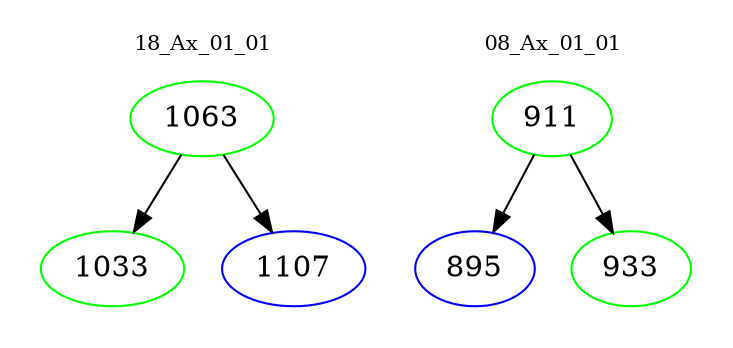 digraph{
subgraph cluster_0 {
color = white
label = "18_Ax_01_01";
fontsize=10;
T0_1063 [label="1063", color="green"]
T0_1063 -> T0_1033 [color="black"]
T0_1033 [label="1033", color="green"]
T0_1063 -> T0_1107 [color="black"]
T0_1107 [label="1107", color="blue"]
}
subgraph cluster_1 {
color = white
label = "08_Ax_01_01";
fontsize=10;
T1_911 [label="911", color="green"]
T1_911 -> T1_895 [color="black"]
T1_895 [label="895", color="blue"]
T1_911 -> T1_933 [color="black"]
T1_933 [label="933", color="green"]
}
}
